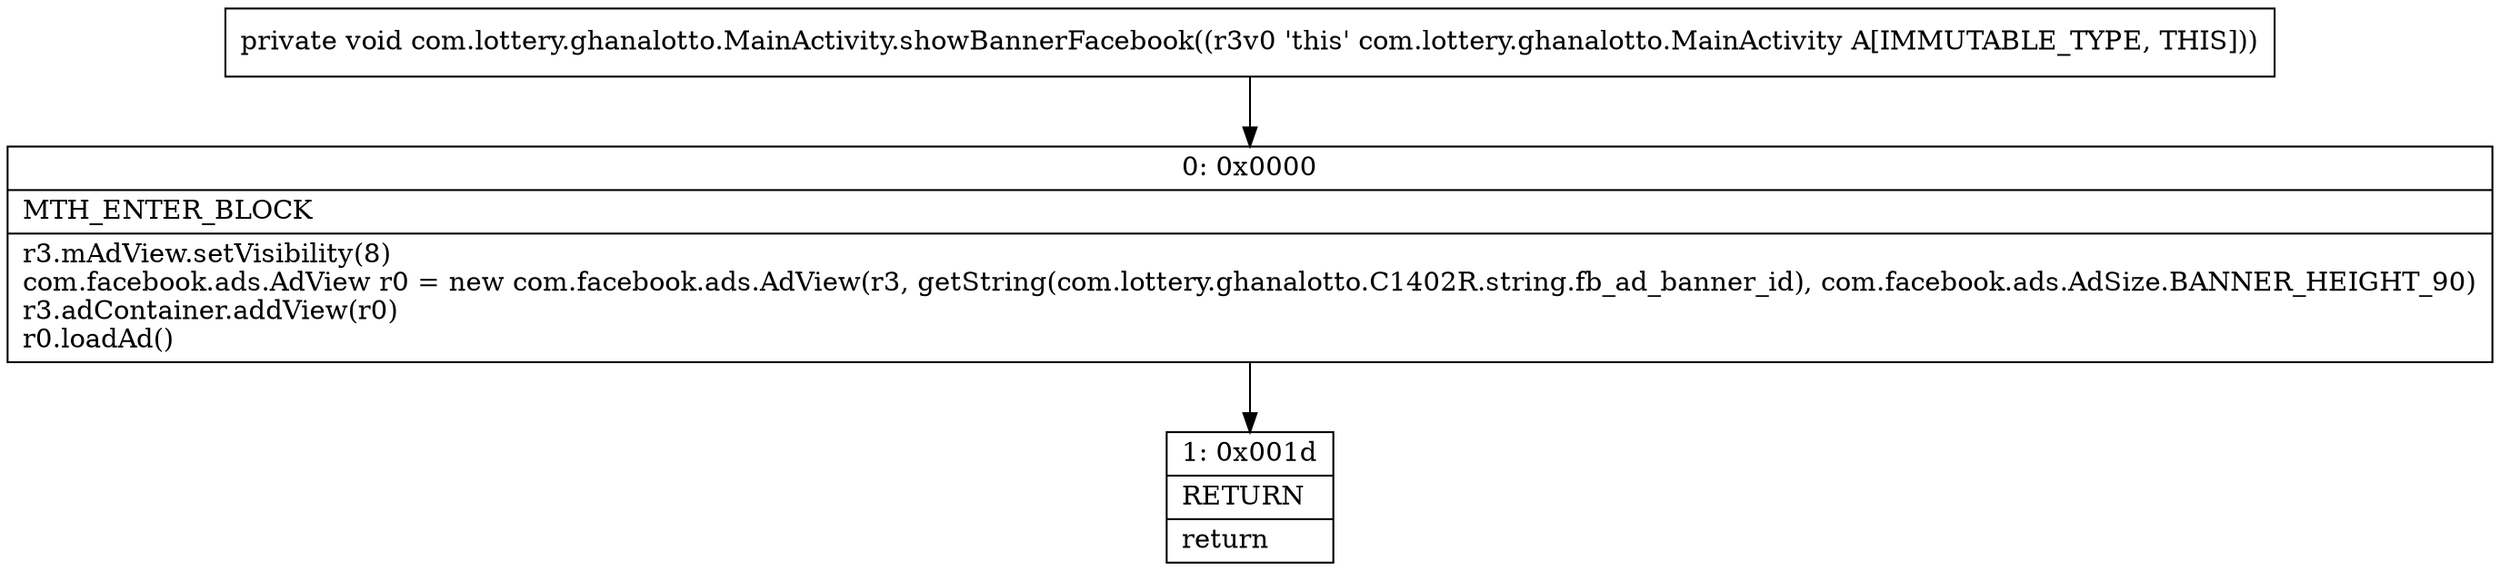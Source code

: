 digraph "CFG forcom.lottery.ghanalotto.MainActivity.showBannerFacebook()V" {
Node_0 [shape=record,label="{0\:\ 0x0000|MTH_ENTER_BLOCK\l|r3.mAdView.setVisibility(8)\lcom.facebook.ads.AdView r0 = new com.facebook.ads.AdView(r3, getString(com.lottery.ghanalotto.C1402R.string.fb_ad_banner_id), com.facebook.ads.AdSize.BANNER_HEIGHT_90)\lr3.adContainer.addView(r0)\lr0.loadAd()\l}"];
Node_1 [shape=record,label="{1\:\ 0x001d|RETURN\l|return\l}"];
MethodNode[shape=record,label="{private void com.lottery.ghanalotto.MainActivity.showBannerFacebook((r3v0 'this' com.lottery.ghanalotto.MainActivity A[IMMUTABLE_TYPE, THIS])) }"];
MethodNode -> Node_0;
Node_0 -> Node_1;
}

